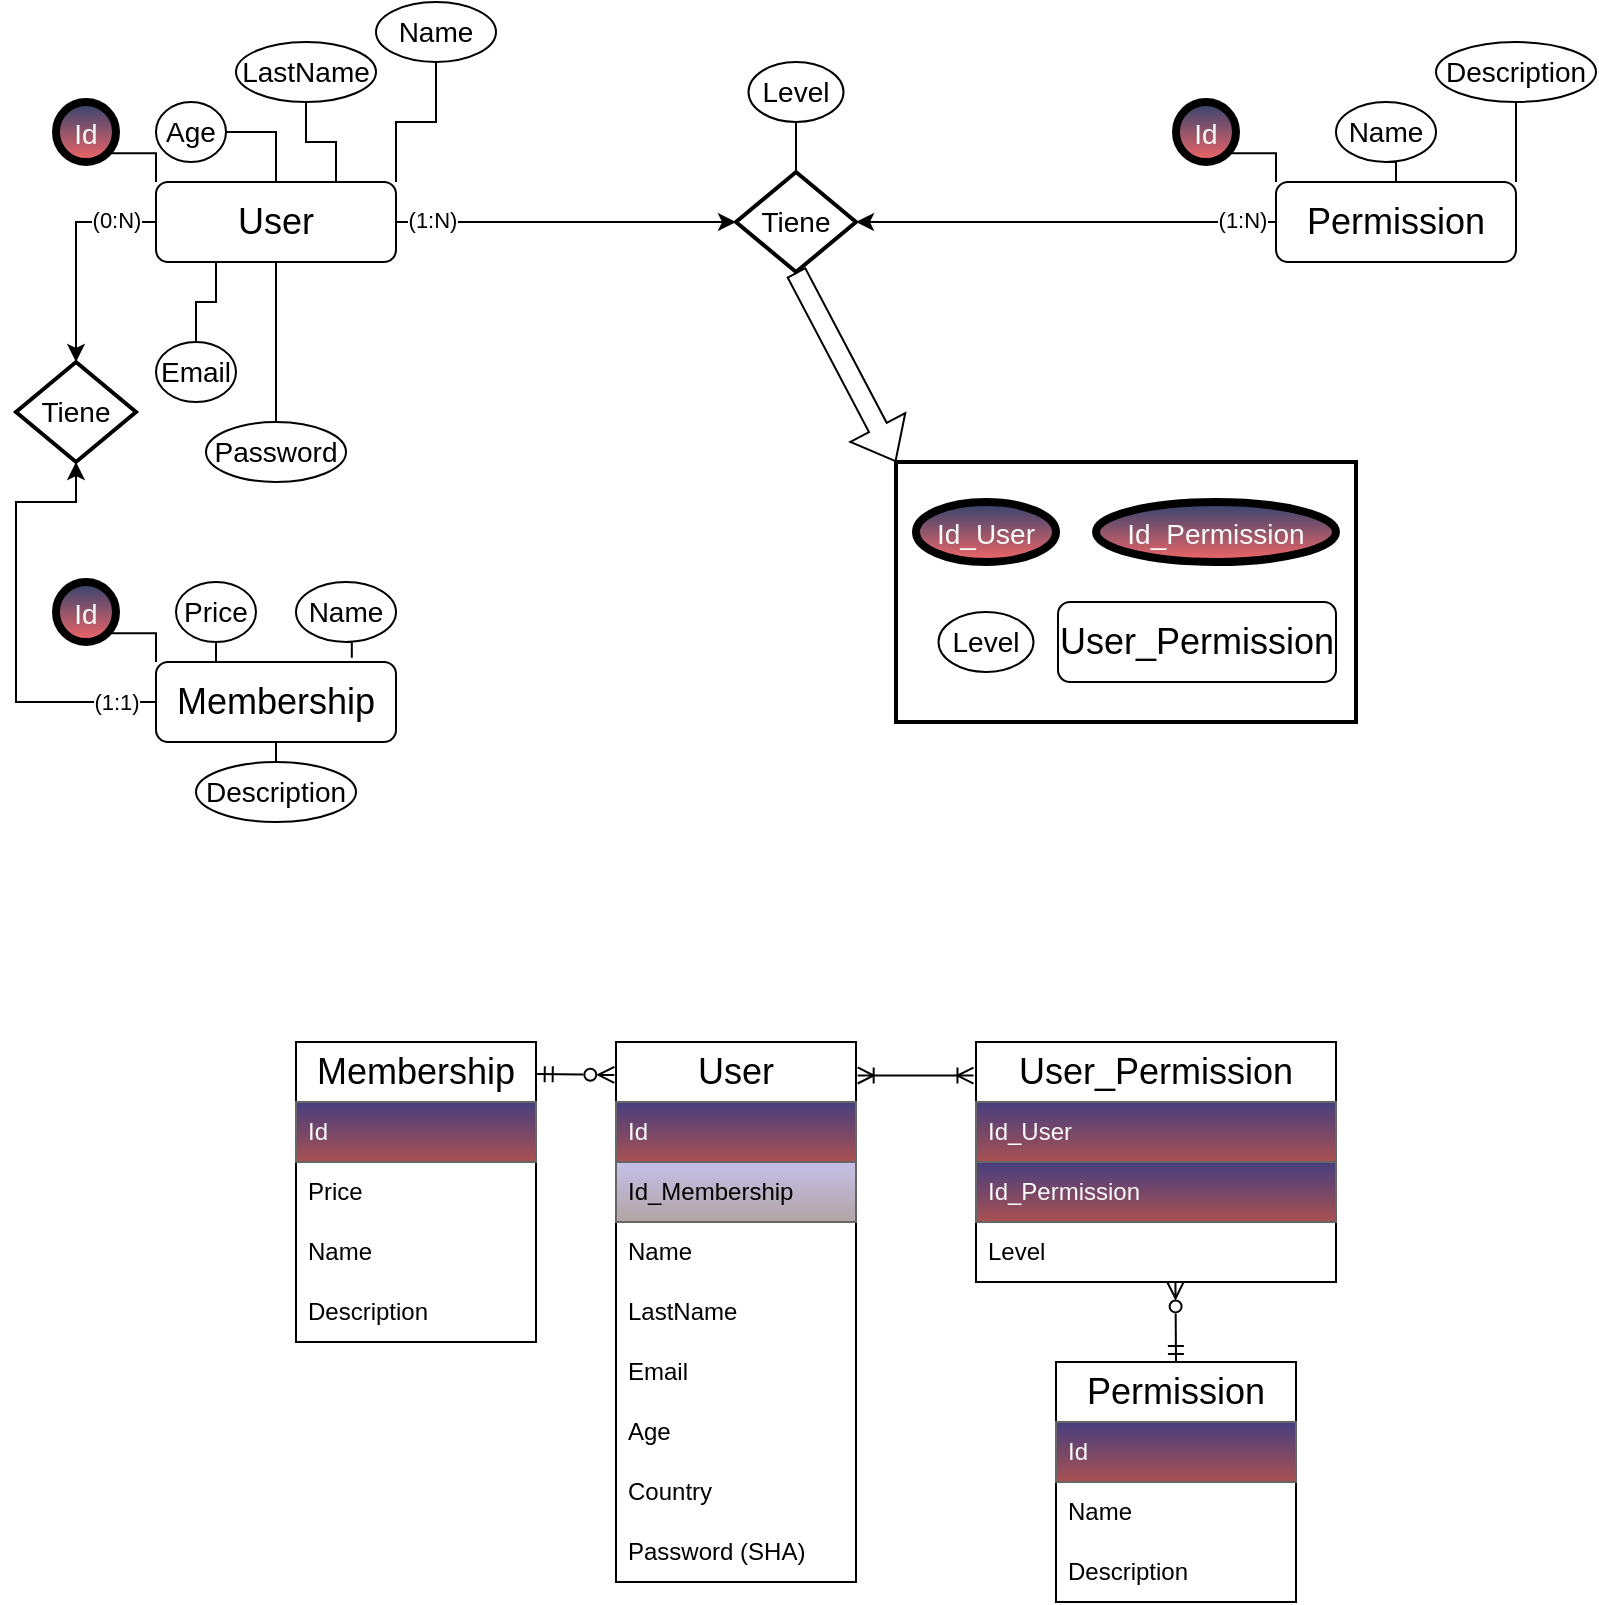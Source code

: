 <mxfile version="21.1.9" type="device">
  <diagram name="Página-1" id="1oXODAR04kZCbPPPJqvs">
    <mxGraphModel dx="1687" dy="981" grid="1" gridSize="10" guides="1" tooltips="1" connect="1" arrows="1" fold="1" page="1" pageScale="1" pageWidth="827" pageHeight="1169" math="0" shadow="0">
      <root>
        <mxCell id="0" />
        <mxCell id="1" parent="0" />
        <mxCell id="l98Kh_5DMOMrPFNrD7ur-1" value="" style="rounded=0;whiteSpace=wrap;html=1;strokeColor=#000000;strokeWidth=2;fontSize=11;fontColor=#000000;fillColor=#ffffff;gradientColor=none;" vertex="1" parent="1">
          <mxGeometry x="459" y="270" width="230" height="130" as="geometry" />
        </mxCell>
        <mxCell id="l98Kh_5DMOMrPFNrD7ur-2" style="edgeStyle=orthogonalEdgeStyle;rounded=0;orthogonalLoop=1;jettySize=auto;html=1;exitX=0;exitY=0.5;exitDx=0;exitDy=0;fontSize=14;fontColor=#000000;" edge="1" parent="1" source="l98Kh_5DMOMrPFNrD7ur-6" target="l98Kh_5DMOMrPFNrD7ur-31">
          <mxGeometry relative="1" as="geometry" />
        </mxCell>
        <mxCell id="l98Kh_5DMOMrPFNrD7ur-3" value="&lt;font style=&quot;font-size: 11px;&quot;&gt;(0:N)&lt;/font&gt;" style="edgeLabel;html=1;align=center;verticalAlign=middle;resizable=0;points=[];fontSize=14;fontColor=#000000;" vertex="1" connectable="0" parent="l98Kh_5DMOMrPFNrD7ur-2">
          <mxGeometry x="-0.786" relative="1" as="geometry">
            <mxPoint x="-8" y="-2" as="offset" />
          </mxGeometry>
        </mxCell>
        <mxCell id="l98Kh_5DMOMrPFNrD7ur-4" style="edgeStyle=orthogonalEdgeStyle;rounded=0;orthogonalLoop=1;jettySize=auto;html=1;exitX=1;exitY=0.5;exitDx=0;exitDy=0;fontSize=14;fontColor=#000000;" edge="1" parent="1" source="l98Kh_5DMOMrPFNrD7ur-6" target="l98Kh_5DMOMrPFNrD7ur-42">
          <mxGeometry relative="1" as="geometry" />
        </mxCell>
        <mxCell id="l98Kh_5DMOMrPFNrD7ur-5" value="(1:N)" style="edgeLabel;html=1;align=center;verticalAlign=middle;resizable=0;points=[];fontSize=11;fontColor=#000000;" vertex="1" connectable="0" parent="l98Kh_5DMOMrPFNrD7ur-4">
          <mxGeometry x="-0.668" y="-1" relative="1" as="geometry">
            <mxPoint x="-10" y="-2" as="offset" />
          </mxGeometry>
        </mxCell>
        <mxCell id="l98Kh_5DMOMrPFNrD7ur-6" value="&lt;font style=&quot;font-size: 18px;&quot;&gt;User&lt;/font&gt;" style="rounded=1;whiteSpace=wrap;html=1;" vertex="1" parent="1">
          <mxGeometry x="89" y="130" width="120" height="40" as="geometry" />
        </mxCell>
        <mxCell id="l98Kh_5DMOMrPFNrD7ur-7" style="edgeStyle=orthogonalEdgeStyle;rounded=0;orthogonalLoop=1;jettySize=auto;html=1;exitX=0;exitY=0.5;exitDx=0;exitDy=0;entryX=1;entryY=0.5;entryDx=0;entryDy=0;fontSize=14;fontColor=#000000;" edge="1" parent="1" source="l98Kh_5DMOMrPFNrD7ur-9" target="l98Kh_5DMOMrPFNrD7ur-42">
          <mxGeometry relative="1" as="geometry" />
        </mxCell>
        <mxCell id="l98Kh_5DMOMrPFNrD7ur-8" value="(1:N)" style="edgeLabel;html=1;align=center;verticalAlign=middle;resizable=0;points=[];fontSize=11;fontColor=#000000;" vertex="1" connectable="0" parent="l98Kh_5DMOMrPFNrD7ur-7">
          <mxGeometry x="-0.888" y="1" relative="1" as="geometry">
            <mxPoint x="-5" y="-2" as="offset" />
          </mxGeometry>
        </mxCell>
        <mxCell id="l98Kh_5DMOMrPFNrD7ur-9" value="&lt;font style=&quot;font-size: 18px;&quot;&gt;Permission&lt;/font&gt;" style="rounded=1;whiteSpace=wrap;html=1;" vertex="1" parent="1">
          <mxGeometry x="649" y="130" width="120" height="40" as="geometry" />
        </mxCell>
        <mxCell id="l98Kh_5DMOMrPFNrD7ur-10" value="&lt;font style=&quot;font-size: 18px;&quot;&gt;User_Permission&lt;/font&gt;" style="rounded=1;whiteSpace=wrap;html=1;" vertex="1" parent="1">
          <mxGeometry x="540" y="340" width="139" height="40" as="geometry" />
        </mxCell>
        <mxCell id="l98Kh_5DMOMrPFNrD7ur-11" style="edgeStyle=orthogonalEdgeStyle;rounded=0;orthogonalLoop=1;jettySize=auto;html=1;exitX=1;exitY=1;exitDx=0;exitDy=0;entryX=0;entryY=0;entryDx=0;entryDy=0;strokeColor=default;fontSize=11;fontColor=#000000;endArrow=none;endFill=0;" edge="1" parent="1" source="l98Kh_5DMOMrPFNrD7ur-12" target="l98Kh_5DMOMrPFNrD7ur-6">
          <mxGeometry relative="1" as="geometry" />
        </mxCell>
        <mxCell id="l98Kh_5DMOMrPFNrD7ur-12" value="&lt;font color=&quot;#fafafa&quot; style=&quot;font-size: 14px;&quot;&gt;Id&lt;/font&gt;" style="ellipse;whiteSpace=wrap;html=1;fontSize=18;fillColor=#30436e;gradientColor=#f46767;strokeColor=#000000;strokeWidth=4;" vertex="1" parent="1">
          <mxGeometry x="39" y="90" width="30" height="30" as="geometry" />
        </mxCell>
        <mxCell id="l98Kh_5DMOMrPFNrD7ur-13" style="edgeStyle=orthogonalEdgeStyle;rounded=0;orthogonalLoop=1;jettySize=auto;html=1;exitX=0.5;exitY=1;exitDx=0;exitDy=0;entryX=0.816;entryY=-0.053;entryDx=0;entryDy=0;entryPerimeter=0;strokeColor=default;fontSize=11;fontColor=#000000;endArrow=none;endFill=0;" edge="1" parent="1" source="l98Kh_5DMOMrPFNrD7ur-14" target="l98Kh_5DMOMrPFNrD7ur-21">
          <mxGeometry relative="1" as="geometry" />
        </mxCell>
        <mxCell id="l98Kh_5DMOMrPFNrD7ur-14" value="&lt;font color=&quot;#000000&quot;&gt;Name&lt;/font&gt;" style="ellipse;whiteSpace=wrap;html=1;fontSize=14;fontColor=#FAFAFA;fillColor=#FFFFFF;" vertex="1" parent="1">
          <mxGeometry x="159" y="330" width="50" height="30" as="geometry" />
        </mxCell>
        <mxCell id="l98Kh_5DMOMrPFNrD7ur-15" style="edgeStyle=orthogonalEdgeStyle;rounded=0;orthogonalLoop=1;jettySize=auto;html=1;exitX=0.5;exitY=1;exitDx=0;exitDy=0;entryX=0.75;entryY=0;entryDx=0;entryDy=0;strokeColor=default;fontSize=11;fontColor=#000000;endArrow=none;endFill=0;" edge="1" parent="1" source="l98Kh_5DMOMrPFNrD7ur-16" target="l98Kh_5DMOMrPFNrD7ur-6">
          <mxGeometry relative="1" as="geometry" />
        </mxCell>
        <mxCell id="l98Kh_5DMOMrPFNrD7ur-16" value="&lt;font color=&quot;#000000&quot;&gt;LastName&lt;/font&gt;" style="ellipse;whiteSpace=wrap;html=1;fontSize=14;fontColor=#FAFAFA;fillColor=#FFFFFF;" vertex="1" parent="1">
          <mxGeometry x="129" y="60" width="70" height="30" as="geometry" />
        </mxCell>
        <mxCell id="l98Kh_5DMOMrPFNrD7ur-17" style="edgeStyle=orthogonalEdgeStyle;rounded=0;orthogonalLoop=1;jettySize=auto;html=1;exitX=1;exitY=0.5;exitDx=0;exitDy=0;entryX=0.5;entryY=0;entryDx=0;entryDy=0;strokeColor=default;fontSize=11;fontColor=#000000;endArrow=none;endFill=0;" edge="1" parent="1" source="l98Kh_5DMOMrPFNrD7ur-18" target="l98Kh_5DMOMrPFNrD7ur-6">
          <mxGeometry relative="1" as="geometry" />
        </mxCell>
        <mxCell id="l98Kh_5DMOMrPFNrD7ur-18" value="&lt;font color=&quot;#000000&quot;&gt;Age&lt;/font&gt;" style="ellipse;whiteSpace=wrap;html=1;fontSize=14;fontColor=#FAFAFA;fillColor=#FFFFFF;" vertex="1" parent="1">
          <mxGeometry x="89" y="90" width="35" height="30" as="geometry" />
        </mxCell>
        <mxCell id="l98Kh_5DMOMrPFNrD7ur-19" style="edgeStyle=orthogonalEdgeStyle;rounded=0;orthogonalLoop=1;jettySize=auto;html=1;exitX=0;exitY=0.5;exitDx=0;exitDy=0;entryX=0.5;entryY=1;entryDx=0;entryDy=0;fontSize=14;fontColor=#000000;" edge="1" parent="1" source="l98Kh_5DMOMrPFNrD7ur-21" target="l98Kh_5DMOMrPFNrD7ur-31">
          <mxGeometry relative="1" as="geometry">
            <Array as="points">
              <mxPoint x="19" y="390" />
              <mxPoint x="19" y="290" />
              <mxPoint x="49" y="290" />
            </Array>
          </mxGeometry>
        </mxCell>
        <mxCell id="l98Kh_5DMOMrPFNrD7ur-20" value="(1:1)" style="edgeLabel;html=1;align=center;verticalAlign=middle;resizable=0;points=[];fontSize=11;fontColor=#000000;" vertex="1" connectable="0" parent="l98Kh_5DMOMrPFNrD7ur-19">
          <mxGeometry x="-0.761" y="2" relative="1" as="geometry">
            <mxPoint x="6" y="-2" as="offset" />
          </mxGeometry>
        </mxCell>
        <mxCell id="l98Kh_5DMOMrPFNrD7ur-21" value="&lt;span style=&quot;font-size: 18px;&quot;&gt;Membership&lt;/span&gt;" style="rounded=1;whiteSpace=wrap;html=1;" vertex="1" parent="1">
          <mxGeometry x="89" y="370" width="120" height="40" as="geometry" />
        </mxCell>
        <mxCell id="l98Kh_5DMOMrPFNrD7ur-22" style="edgeStyle=orthogonalEdgeStyle;rounded=0;orthogonalLoop=1;jettySize=auto;html=1;exitX=1;exitY=1;exitDx=0;exitDy=0;entryX=0;entryY=0;entryDx=0;entryDy=0;strokeColor=default;fontSize=11;fontColor=#000000;endArrow=none;endFill=0;" edge="1" parent="1" source="l98Kh_5DMOMrPFNrD7ur-23" target="l98Kh_5DMOMrPFNrD7ur-21">
          <mxGeometry relative="1" as="geometry" />
        </mxCell>
        <mxCell id="l98Kh_5DMOMrPFNrD7ur-23" value="&lt;font color=&quot;#fafafa&quot; style=&quot;font-size: 14px;&quot;&gt;Id&lt;/font&gt;" style="ellipse;whiteSpace=wrap;html=1;fontSize=18;fillColor=#30436e;gradientColor=#f46767;strokeColor=#000000;strokeWidth=4;" vertex="1" parent="1">
          <mxGeometry x="39" y="330" width="30" height="30" as="geometry" />
        </mxCell>
        <mxCell id="l98Kh_5DMOMrPFNrD7ur-24" value="&lt;font color=&quot;#fafafa&quot;&gt;&lt;span style=&quot;font-size: 14px;&quot;&gt;Id_User&lt;/span&gt;&lt;/font&gt;" style="ellipse;whiteSpace=wrap;html=1;fontSize=18;fillColor=#30436e;gradientColor=#f46767;strokeColor=#000000;strokeWidth=4;" vertex="1" parent="1">
          <mxGeometry x="469" y="290" width="70" height="30" as="geometry" />
        </mxCell>
        <mxCell id="l98Kh_5DMOMrPFNrD7ur-25" style="edgeStyle=orthogonalEdgeStyle;rounded=0;orthogonalLoop=1;jettySize=auto;html=1;exitX=1;exitY=1;exitDx=0;exitDy=0;entryX=0;entryY=0;entryDx=0;entryDy=0;strokeColor=default;fontSize=11;fontColor=#000000;endArrow=none;endFill=0;" edge="1" parent="1" source="l98Kh_5DMOMrPFNrD7ur-26" target="l98Kh_5DMOMrPFNrD7ur-9">
          <mxGeometry relative="1" as="geometry" />
        </mxCell>
        <mxCell id="l98Kh_5DMOMrPFNrD7ur-26" value="&lt;font color=&quot;#fafafa&quot; style=&quot;font-size: 14px;&quot;&gt;Id&lt;/font&gt;" style="ellipse;whiteSpace=wrap;html=1;fontSize=18;fillColor=#30436e;gradientColor=#f46767;strokeColor=#000000;strokeWidth=4;" vertex="1" parent="1">
          <mxGeometry x="599" y="90" width="30" height="30" as="geometry" />
        </mxCell>
        <mxCell id="l98Kh_5DMOMrPFNrD7ur-27" style="edgeStyle=orthogonalEdgeStyle;rounded=0;orthogonalLoop=1;jettySize=auto;html=1;exitX=0.5;exitY=0;exitDx=0;exitDy=0;entryX=0.25;entryY=1;entryDx=0;entryDy=0;strokeColor=default;fontSize=11;fontColor=#000000;endArrow=none;endFill=0;" edge="1" parent="1" source="l98Kh_5DMOMrPFNrD7ur-28" target="l98Kh_5DMOMrPFNrD7ur-6">
          <mxGeometry relative="1" as="geometry" />
        </mxCell>
        <mxCell id="l98Kh_5DMOMrPFNrD7ur-28" value="&lt;font color=&quot;#000000&quot;&gt;Email&lt;/font&gt;" style="ellipse;whiteSpace=wrap;html=1;fontSize=14;fontColor=#FAFAFA;fillColor=#FFFFFF;" vertex="1" parent="1">
          <mxGeometry x="89" y="210" width="40" height="30" as="geometry" />
        </mxCell>
        <mxCell id="l98Kh_5DMOMrPFNrD7ur-29" style="edgeStyle=orthogonalEdgeStyle;rounded=0;orthogonalLoop=1;jettySize=auto;html=1;exitX=0.5;exitY=0;exitDx=0;exitDy=0;entryX=0.5;entryY=1;entryDx=0;entryDy=0;strokeColor=default;fontSize=11;fontColor=#000000;endArrow=none;endFill=0;" edge="1" parent="1" source="l98Kh_5DMOMrPFNrD7ur-30" target="l98Kh_5DMOMrPFNrD7ur-6">
          <mxGeometry relative="1" as="geometry" />
        </mxCell>
        <mxCell id="l98Kh_5DMOMrPFNrD7ur-30" value="&lt;font color=&quot;#000000&quot;&gt;Password&lt;/font&gt;" style="ellipse;whiteSpace=wrap;html=1;fontSize=14;fontColor=#FAFAFA;fillColor=#FFFFFF;" vertex="1" parent="1">
          <mxGeometry x="114" y="250" width="70" height="30" as="geometry" />
        </mxCell>
        <mxCell id="l98Kh_5DMOMrPFNrD7ur-31" value="Tiene" style="rhombus;whiteSpace=wrap;html=1;strokeColor=#000000;strokeWidth=2;fontSize=14;fontColor=#000000;fillColor=#ffffff;gradientColor=none;" vertex="1" parent="1">
          <mxGeometry x="19" y="220" width="60" height="50" as="geometry" />
        </mxCell>
        <mxCell id="l98Kh_5DMOMrPFNrD7ur-32" style="edgeStyle=orthogonalEdgeStyle;rounded=0;orthogonalLoop=1;jettySize=auto;html=1;exitX=0.5;exitY=1;exitDx=0;exitDy=0;entryX=1;entryY=0;entryDx=0;entryDy=0;fontSize=11;fontColor=#000000;strokeColor=default;endArrow=none;endFill=0;" edge="1" parent="1" source="l98Kh_5DMOMrPFNrD7ur-33" target="l98Kh_5DMOMrPFNrD7ur-6">
          <mxGeometry relative="1" as="geometry" />
        </mxCell>
        <mxCell id="l98Kh_5DMOMrPFNrD7ur-33" value="&lt;font color=&quot;#000000&quot;&gt;Name&lt;/font&gt;" style="ellipse;whiteSpace=wrap;html=1;fontSize=14;fontColor=#FAFAFA;fillColor=#FFFFFF;" vertex="1" parent="1">
          <mxGeometry x="199" y="40" width="60" height="30" as="geometry" />
        </mxCell>
        <mxCell id="l98Kh_5DMOMrPFNrD7ur-34" style="edgeStyle=orthogonalEdgeStyle;rounded=0;orthogonalLoop=1;jettySize=auto;html=1;exitX=0.5;exitY=1;exitDx=0;exitDy=0;entryX=0.25;entryY=0;entryDx=0;entryDy=0;strokeColor=default;fontSize=11;fontColor=#000000;endArrow=none;endFill=0;" edge="1" parent="1" source="l98Kh_5DMOMrPFNrD7ur-35" target="l98Kh_5DMOMrPFNrD7ur-21">
          <mxGeometry relative="1" as="geometry" />
        </mxCell>
        <mxCell id="l98Kh_5DMOMrPFNrD7ur-35" value="&lt;font color=&quot;#000000&quot;&gt;Price&lt;/font&gt;" style="ellipse;whiteSpace=wrap;html=1;fontSize=14;fontColor=#FAFAFA;fillColor=#FFFFFF;" vertex="1" parent="1">
          <mxGeometry x="99" y="330" width="40" height="30" as="geometry" />
        </mxCell>
        <mxCell id="l98Kh_5DMOMrPFNrD7ur-36" style="edgeStyle=orthogonalEdgeStyle;rounded=0;orthogonalLoop=1;jettySize=auto;html=1;exitX=0.5;exitY=0;exitDx=0;exitDy=0;entryX=0.5;entryY=1;entryDx=0;entryDy=0;strokeColor=default;fontSize=11;fontColor=#000000;endArrow=none;endFill=0;" edge="1" parent="1" source="l98Kh_5DMOMrPFNrD7ur-37" target="l98Kh_5DMOMrPFNrD7ur-21">
          <mxGeometry relative="1" as="geometry" />
        </mxCell>
        <mxCell id="l98Kh_5DMOMrPFNrD7ur-37" value="&lt;font color=&quot;#000000&quot;&gt;Description&lt;/font&gt;" style="ellipse;whiteSpace=wrap;html=1;fontSize=14;fontColor=#FAFAFA;fillColor=#FFFFFF;" vertex="1" parent="1">
          <mxGeometry x="109" y="420" width="80" height="30" as="geometry" />
        </mxCell>
        <mxCell id="l98Kh_5DMOMrPFNrD7ur-38" style="edgeStyle=orthogonalEdgeStyle;rounded=0;orthogonalLoop=1;jettySize=auto;html=1;exitX=0.5;exitY=1;exitDx=0;exitDy=0;entryX=0.5;entryY=0;entryDx=0;entryDy=0;strokeColor=default;fontSize=11;fontColor=#000000;endArrow=none;endFill=0;" edge="1" parent="1" source="l98Kh_5DMOMrPFNrD7ur-39" target="l98Kh_5DMOMrPFNrD7ur-9">
          <mxGeometry relative="1" as="geometry" />
        </mxCell>
        <mxCell id="l98Kh_5DMOMrPFNrD7ur-39" value="&lt;font color=&quot;#000000&quot;&gt;Name&lt;/font&gt;" style="ellipse;whiteSpace=wrap;html=1;fontSize=14;fontColor=#FAFAFA;fillColor=#FFFFFF;" vertex="1" parent="1">
          <mxGeometry x="679" y="90" width="50" height="30" as="geometry" />
        </mxCell>
        <mxCell id="l98Kh_5DMOMrPFNrD7ur-40" style="edgeStyle=orthogonalEdgeStyle;rounded=0;orthogonalLoop=1;jettySize=auto;html=1;exitX=0.5;exitY=1;exitDx=0;exitDy=0;entryX=1;entryY=0;entryDx=0;entryDy=0;strokeColor=default;fontSize=11;fontColor=#000000;endArrow=none;endFill=0;" edge="1" parent="1" source="l98Kh_5DMOMrPFNrD7ur-41" target="l98Kh_5DMOMrPFNrD7ur-9">
          <mxGeometry relative="1" as="geometry" />
        </mxCell>
        <mxCell id="l98Kh_5DMOMrPFNrD7ur-41" value="&lt;font color=&quot;#000000&quot;&gt;Description&lt;/font&gt;" style="ellipse;whiteSpace=wrap;html=1;fontSize=14;fontColor=#FAFAFA;fillColor=#FFFFFF;" vertex="1" parent="1">
          <mxGeometry x="729" y="60" width="80" height="30" as="geometry" />
        </mxCell>
        <mxCell id="l98Kh_5DMOMrPFNrD7ur-42" value="Tiene" style="rhombus;whiteSpace=wrap;html=1;strokeColor=#000000;strokeWidth=2;fontSize=14;fontColor=#000000;fillColor=#ffffff;gradientColor=none;" vertex="1" parent="1">
          <mxGeometry x="379" y="125" width="60" height="50" as="geometry" />
        </mxCell>
        <mxCell id="l98Kh_5DMOMrPFNrD7ur-43" value="" style="shape=flexArrow;endArrow=classic;html=1;rounded=0;fontSize=11;fontColor=#000000;exitX=0.5;exitY=1;exitDx=0;exitDy=0;entryX=0;entryY=0;entryDx=0;entryDy=0;" edge="1" parent="1" source="l98Kh_5DMOMrPFNrD7ur-42" target="l98Kh_5DMOMrPFNrD7ur-1">
          <mxGeometry width="50" height="50" relative="1" as="geometry">
            <mxPoint x="419" y="200" as="sourcePoint" />
            <mxPoint x="449" y="250" as="targetPoint" />
          </mxGeometry>
        </mxCell>
        <mxCell id="l98Kh_5DMOMrPFNrD7ur-44" value="&lt;font color=&quot;#fafafa&quot;&gt;&lt;span style=&quot;font-size: 14px;&quot;&gt;Id_Permission&lt;/span&gt;&lt;/font&gt;" style="ellipse;whiteSpace=wrap;html=1;fontSize=18;fillColor=#30436e;gradientColor=#f46767;strokeColor=#000000;strokeWidth=4;" vertex="1" parent="1">
          <mxGeometry x="559" y="290" width="120" height="30" as="geometry" />
        </mxCell>
        <mxCell id="l98Kh_5DMOMrPFNrD7ur-45" style="edgeStyle=orthogonalEdgeStyle;rounded=0;orthogonalLoop=1;jettySize=auto;html=1;exitX=0.5;exitY=1;exitDx=0;exitDy=0;entryX=0.5;entryY=0;entryDx=0;entryDy=0;strokeColor=default;fontSize=11;fontColor=#333333;endArrow=none;endFill=0;" edge="1" parent="1" source="l98Kh_5DMOMrPFNrD7ur-46" target="l98Kh_5DMOMrPFNrD7ur-42">
          <mxGeometry relative="1" as="geometry" />
        </mxCell>
        <mxCell id="l98Kh_5DMOMrPFNrD7ur-46" value="&lt;font color=&quot;#000000&quot;&gt;Level&lt;/font&gt;" style="ellipse;whiteSpace=wrap;html=1;fontSize=14;fontColor=#FAFAFA;fillColor=#FFFFFF;" vertex="1" parent="1">
          <mxGeometry x="385.25" y="70" width="47.5" height="30" as="geometry" />
        </mxCell>
        <mxCell id="l98Kh_5DMOMrPFNrD7ur-47" value="&lt;font style=&quot;font-size: 18px;&quot;&gt;User&lt;/font&gt;" style="swimlane;fontStyle=0;childLayout=stackLayout;horizontal=1;startSize=30;horizontalStack=0;resizeParent=1;resizeParentMax=0;resizeLast=0;collapsible=1;marginBottom=0;whiteSpace=wrap;html=1;" vertex="1" parent="1">
          <mxGeometry x="319" y="560" width="120" height="270" as="geometry" />
        </mxCell>
        <mxCell id="l98Kh_5DMOMrPFNrD7ur-48" value="&lt;font color=&quot;#fafafa&quot;&gt;Id&lt;/font&gt;" style="text;strokeColor=#666666;fillColor=#463e7e;align=left;verticalAlign=middle;spacingLeft=4;spacingRight=4;overflow=hidden;points=[[0,0.5],[1,0.5]];portConstraint=eastwest;rotatable=0;whiteSpace=wrap;html=1;gradientColor=#a95151;" vertex="1" parent="l98Kh_5DMOMrPFNrD7ur-47">
          <mxGeometry y="30" width="120" height="30" as="geometry" />
        </mxCell>
        <mxCell id="l98Kh_5DMOMrPFNrD7ur-49" value="Id_Membership" style="text;strokeColor=#666666;fillColor=#c5c0e8;align=left;verticalAlign=middle;spacingLeft=4;spacingRight=4;overflow=hidden;points=[[0,0.5],[1,0.5]];portConstraint=eastwest;rotatable=0;whiteSpace=wrap;html=1;gradientColor=#b2a4a4;" vertex="1" parent="l98Kh_5DMOMrPFNrD7ur-47">
          <mxGeometry y="60" width="120" height="30" as="geometry" />
        </mxCell>
        <mxCell id="l98Kh_5DMOMrPFNrD7ur-50" value="Name" style="text;strokeColor=none;fillColor=none;align=left;verticalAlign=middle;spacingLeft=4;spacingRight=4;overflow=hidden;points=[[0,0.5],[1,0.5]];portConstraint=eastwest;rotatable=0;whiteSpace=wrap;html=1;" vertex="1" parent="l98Kh_5DMOMrPFNrD7ur-47">
          <mxGeometry y="90" width="120" height="30" as="geometry" />
        </mxCell>
        <mxCell id="l98Kh_5DMOMrPFNrD7ur-51" value="LastName" style="text;strokeColor=none;fillColor=none;align=left;verticalAlign=middle;spacingLeft=4;spacingRight=4;overflow=hidden;points=[[0,0.5],[1,0.5]];portConstraint=eastwest;rotatable=0;whiteSpace=wrap;html=1;" vertex="1" parent="l98Kh_5DMOMrPFNrD7ur-47">
          <mxGeometry y="120" width="120" height="30" as="geometry" />
        </mxCell>
        <mxCell id="l98Kh_5DMOMrPFNrD7ur-52" value="Email" style="text;strokeColor=none;fillColor=none;align=left;verticalAlign=middle;spacingLeft=4;spacingRight=4;overflow=hidden;points=[[0,0.5],[1,0.5]];portConstraint=eastwest;rotatable=0;whiteSpace=wrap;html=1;" vertex="1" parent="l98Kh_5DMOMrPFNrD7ur-47">
          <mxGeometry y="150" width="120" height="30" as="geometry" />
        </mxCell>
        <mxCell id="l98Kh_5DMOMrPFNrD7ur-53" value="Age" style="text;strokeColor=none;fillColor=none;align=left;verticalAlign=middle;spacingLeft=4;spacingRight=4;overflow=hidden;points=[[0,0.5],[1,0.5]];portConstraint=eastwest;rotatable=0;whiteSpace=wrap;html=1;" vertex="1" parent="l98Kh_5DMOMrPFNrD7ur-47">
          <mxGeometry y="180" width="120" height="30" as="geometry" />
        </mxCell>
        <mxCell id="l98Kh_5DMOMrPFNrD7ur-54" value="Country" style="text;strokeColor=none;fillColor=none;align=left;verticalAlign=middle;spacingLeft=4;spacingRight=4;overflow=hidden;points=[[0,0.5],[1,0.5]];portConstraint=eastwest;rotatable=0;whiteSpace=wrap;html=1;" vertex="1" parent="l98Kh_5DMOMrPFNrD7ur-47">
          <mxGeometry y="210" width="120" height="30" as="geometry" />
        </mxCell>
        <mxCell id="l98Kh_5DMOMrPFNrD7ur-55" value="Password (SHA)" style="text;strokeColor=none;fillColor=none;align=left;verticalAlign=middle;spacingLeft=4;spacingRight=4;overflow=hidden;points=[[0,0.5],[1,0.5]];portConstraint=eastwest;rotatable=0;whiteSpace=wrap;html=1;" vertex="1" parent="l98Kh_5DMOMrPFNrD7ur-47">
          <mxGeometry y="240" width="120" height="30" as="geometry" />
        </mxCell>
        <mxCell id="l98Kh_5DMOMrPFNrD7ur-56" value="&lt;font style=&quot;font-size: 18px;&quot;&gt;Membership&lt;/font&gt;" style="swimlane;fontStyle=0;childLayout=stackLayout;horizontal=1;startSize=30;horizontalStack=0;resizeParent=1;resizeParentMax=0;resizeLast=0;collapsible=1;marginBottom=0;whiteSpace=wrap;html=1;" vertex="1" parent="1">
          <mxGeometry x="159" y="560" width="120" height="150" as="geometry" />
        </mxCell>
        <mxCell id="l98Kh_5DMOMrPFNrD7ur-57" value="&lt;font color=&quot;#fafafa&quot;&gt;Id&lt;/font&gt;" style="text;strokeColor=#666666;fillColor=#463e7e;align=left;verticalAlign=middle;spacingLeft=4;spacingRight=4;overflow=hidden;points=[[0,0.5],[1,0.5]];portConstraint=eastwest;rotatable=0;whiteSpace=wrap;html=1;gradientColor=#a95151;" vertex="1" parent="l98Kh_5DMOMrPFNrD7ur-56">
          <mxGeometry y="30" width="120" height="30" as="geometry" />
        </mxCell>
        <mxCell id="l98Kh_5DMOMrPFNrD7ur-58" value="Price" style="text;strokeColor=none;fillColor=none;align=left;verticalAlign=middle;spacingLeft=4;spacingRight=4;overflow=hidden;points=[[0,0.5],[1,0.5]];portConstraint=eastwest;rotatable=0;whiteSpace=wrap;html=1;" vertex="1" parent="l98Kh_5DMOMrPFNrD7ur-56">
          <mxGeometry y="60" width="120" height="30" as="geometry" />
        </mxCell>
        <mxCell id="l98Kh_5DMOMrPFNrD7ur-59" value="Name" style="text;strokeColor=none;fillColor=none;align=left;verticalAlign=middle;spacingLeft=4;spacingRight=4;overflow=hidden;points=[[0,0.5],[1,0.5]];portConstraint=eastwest;rotatable=0;whiteSpace=wrap;html=1;" vertex="1" parent="l98Kh_5DMOMrPFNrD7ur-56">
          <mxGeometry y="90" width="120" height="30" as="geometry" />
        </mxCell>
        <mxCell id="l98Kh_5DMOMrPFNrD7ur-60" value="Description" style="text;strokeColor=none;fillColor=none;align=left;verticalAlign=middle;spacingLeft=4;spacingRight=4;overflow=hidden;points=[[0,0.5],[1,0.5]];portConstraint=eastwest;rotatable=0;whiteSpace=wrap;html=1;" vertex="1" parent="l98Kh_5DMOMrPFNrD7ur-56">
          <mxGeometry y="120" width="120" height="30" as="geometry" />
        </mxCell>
        <mxCell id="l98Kh_5DMOMrPFNrD7ur-61" value="&lt;font style=&quot;font-size: 18px;&quot;&gt;Permission&lt;/font&gt;" style="swimlane;fontStyle=0;childLayout=stackLayout;horizontal=1;startSize=30;horizontalStack=0;resizeParent=1;resizeParentMax=0;resizeLast=0;collapsible=1;marginBottom=0;whiteSpace=wrap;html=1;" vertex="1" parent="1">
          <mxGeometry x="539" y="720" width="120" height="120" as="geometry" />
        </mxCell>
        <mxCell id="l98Kh_5DMOMrPFNrD7ur-62" value="&lt;font color=&quot;#fafafa&quot;&gt;Id&lt;/font&gt;" style="text;strokeColor=#666666;fillColor=#463e7e;align=left;verticalAlign=middle;spacingLeft=4;spacingRight=4;overflow=hidden;points=[[0,0.5],[1,0.5]];portConstraint=eastwest;rotatable=0;whiteSpace=wrap;html=1;gradientColor=#a95151;" vertex="1" parent="l98Kh_5DMOMrPFNrD7ur-61">
          <mxGeometry y="30" width="120" height="30" as="geometry" />
        </mxCell>
        <mxCell id="l98Kh_5DMOMrPFNrD7ur-63" value="Name" style="text;strokeColor=none;fillColor=none;align=left;verticalAlign=middle;spacingLeft=4;spacingRight=4;overflow=hidden;points=[[0,0.5],[1,0.5]];portConstraint=eastwest;rotatable=0;whiteSpace=wrap;html=1;" vertex="1" parent="l98Kh_5DMOMrPFNrD7ur-61">
          <mxGeometry y="60" width="120" height="30" as="geometry" />
        </mxCell>
        <mxCell id="l98Kh_5DMOMrPFNrD7ur-64" value="Description" style="text;strokeColor=none;fillColor=none;align=left;verticalAlign=middle;spacingLeft=4;spacingRight=4;overflow=hidden;points=[[0,0.5],[1,0.5]];portConstraint=eastwest;rotatable=0;whiteSpace=wrap;html=1;" vertex="1" parent="l98Kh_5DMOMrPFNrD7ur-61">
          <mxGeometry y="90" width="120" height="30" as="geometry" />
        </mxCell>
        <mxCell id="l98Kh_5DMOMrPFNrD7ur-65" value="&lt;font style=&quot;font-size: 18px;&quot;&gt;User_Permission&lt;/font&gt;" style="swimlane;fontStyle=0;childLayout=stackLayout;horizontal=1;startSize=30;horizontalStack=0;resizeParent=1;resizeParentMax=0;resizeLast=0;collapsible=1;marginBottom=0;whiteSpace=wrap;html=1;" vertex="1" parent="1">
          <mxGeometry x="499" y="560" width="180" height="120" as="geometry" />
        </mxCell>
        <mxCell id="l98Kh_5DMOMrPFNrD7ur-66" value="&lt;font color=&quot;#fafafa&quot;&gt;Id_User&lt;/font&gt;" style="text;strokeColor=#666666;fillColor=#463e7e;align=left;verticalAlign=middle;spacingLeft=4;spacingRight=4;overflow=hidden;points=[[0,0.5],[1,0.5]];portConstraint=eastwest;rotatable=0;whiteSpace=wrap;html=1;gradientColor=#a95151;" vertex="1" parent="l98Kh_5DMOMrPFNrD7ur-65">
          <mxGeometry y="30" width="180" height="30" as="geometry" />
        </mxCell>
        <mxCell id="l98Kh_5DMOMrPFNrD7ur-67" value="&lt;font color=&quot;#fafafa&quot;&gt;Id_Permission&lt;/font&gt;" style="text;strokeColor=#666666;fillColor=#463e7e;align=left;verticalAlign=middle;spacingLeft=4;spacingRight=4;overflow=hidden;points=[[0,0.5],[1,0.5]];portConstraint=eastwest;rotatable=0;whiteSpace=wrap;html=1;gradientColor=#a95151;" vertex="1" parent="l98Kh_5DMOMrPFNrD7ur-65">
          <mxGeometry y="60" width="180" height="30" as="geometry" />
        </mxCell>
        <mxCell id="l98Kh_5DMOMrPFNrD7ur-68" value="Level" style="text;strokeColor=none;fillColor=none;align=left;verticalAlign=middle;spacingLeft=4;spacingRight=4;overflow=hidden;points=[[0,0.5],[1,0.5]];portConstraint=eastwest;rotatable=0;whiteSpace=wrap;html=1;" vertex="1" parent="l98Kh_5DMOMrPFNrD7ur-65">
          <mxGeometry y="90" width="180" height="30" as="geometry" />
        </mxCell>
        <mxCell id="l98Kh_5DMOMrPFNrD7ur-69" value="" style="endArrow=ERzeroToMany;html=1;rounded=0;startArrow=ERmandOne;startFill=0;endFill=0;exitX=1.003;exitY=0.107;exitDx=0;exitDy=0;exitPerimeter=0;entryX=-0.007;entryY=0.061;entryDx=0;entryDy=0;entryPerimeter=0;" edge="1" parent="1" source="l98Kh_5DMOMrPFNrD7ur-56" target="l98Kh_5DMOMrPFNrD7ur-47">
          <mxGeometry width="50" height="50" relative="1" as="geometry">
            <mxPoint x="489" y="760" as="sourcePoint" />
            <mxPoint x="539" y="710" as="targetPoint" />
          </mxGeometry>
        </mxCell>
        <mxCell id="l98Kh_5DMOMrPFNrD7ur-70" value="" style="endArrow=ERoneToMany;html=1;rounded=0;startArrow=ERoneToMany;startFill=0;endFill=0;exitX=1.007;exitY=0.062;exitDx=0;exitDy=0;exitPerimeter=0;entryX=-0.007;entryY=0.14;entryDx=0;entryDy=0;entryPerimeter=0;" edge="1" parent="1" source="l98Kh_5DMOMrPFNrD7ur-47" target="l98Kh_5DMOMrPFNrD7ur-65">
          <mxGeometry width="50" height="50" relative="1" as="geometry">
            <mxPoint x="449" y="580" as="sourcePoint" />
            <mxPoint x="488" y="580" as="targetPoint" />
          </mxGeometry>
        </mxCell>
        <mxCell id="l98Kh_5DMOMrPFNrD7ur-71" value="" style="endArrow=ERzeroToMany;html=1;rounded=0;startArrow=ERmandOne;startFill=0;endFill=0;exitX=0.5;exitY=0;exitDx=0;exitDy=0;entryX=0.554;entryY=1.007;entryDx=0;entryDy=0;entryPerimeter=0;" edge="1" parent="1" source="l98Kh_5DMOMrPFNrD7ur-61" target="l98Kh_5DMOMrPFNrD7ur-68">
          <mxGeometry width="50" height="50" relative="1" as="geometry">
            <mxPoint x="519" y="710" as="sourcePoint" />
            <mxPoint x="558" y="710" as="targetPoint" />
          </mxGeometry>
        </mxCell>
        <mxCell id="l98Kh_5DMOMrPFNrD7ur-72" value="&lt;font color=&quot;#000000&quot;&gt;Level&lt;/font&gt;" style="ellipse;whiteSpace=wrap;html=1;fontSize=14;fontColor=#FAFAFA;fillColor=#FFFFFF;" vertex="1" parent="1">
          <mxGeometry x="480.25" y="345" width="47.5" height="30" as="geometry" />
        </mxCell>
      </root>
    </mxGraphModel>
  </diagram>
</mxfile>
